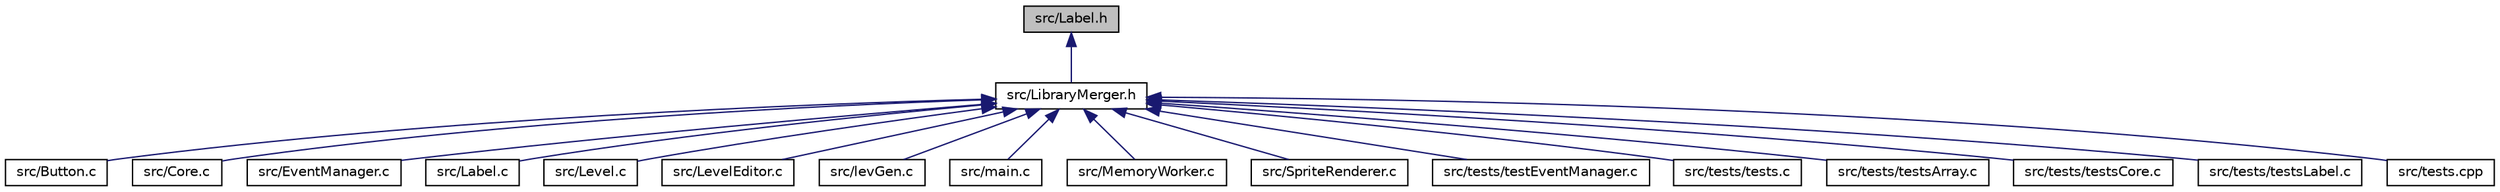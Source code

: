 digraph "src/Label.h"
{
  edge [fontname="Helvetica",fontsize="10",labelfontname="Helvetica",labelfontsize="10"];
  node [fontname="Helvetica",fontsize="10",shape=record];
  Node1 [label="src/Label.h",height=0.2,width=0.4,color="black", fillcolor="grey75", style="filled", fontcolor="black"];
  Node1 -> Node2 [dir="back",color="midnightblue",fontsize="10",style="solid"];
  Node2 [label="src/LibraryMerger.h",height=0.2,width=0.4,color="black", fillcolor="white", style="filled",URL="$_library_merger_8h.html"];
  Node2 -> Node3 [dir="back",color="midnightblue",fontsize="10",style="solid"];
  Node3 [label="src/Button.c",height=0.2,width=0.4,color="black", fillcolor="white", style="filled",URL="$_button_8c.html"];
  Node2 -> Node4 [dir="back",color="midnightblue",fontsize="10",style="solid"];
  Node4 [label="src/Core.c",height=0.2,width=0.4,color="black", fillcolor="white", style="filled",URL="$_core_8c.html"];
  Node2 -> Node5 [dir="back",color="midnightblue",fontsize="10",style="solid"];
  Node5 [label="src/EventManager.c",height=0.2,width=0.4,color="black", fillcolor="white", style="filled",URL="$_event_manager_8c.html"];
  Node2 -> Node6 [dir="back",color="midnightblue",fontsize="10",style="solid"];
  Node6 [label="src/Label.c",height=0.2,width=0.4,color="black", fillcolor="white", style="filled",URL="$_label_8c.html"];
  Node2 -> Node7 [dir="back",color="midnightblue",fontsize="10",style="solid"];
  Node7 [label="src/Level.c",height=0.2,width=0.4,color="black", fillcolor="white", style="filled",URL="$_level_8c.html"];
  Node2 -> Node8 [dir="back",color="midnightblue",fontsize="10",style="solid"];
  Node8 [label="src/LevelEditor.c",height=0.2,width=0.4,color="black", fillcolor="white", style="filled",URL="$_level_editor_8c.html"];
  Node2 -> Node9 [dir="back",color="midnightblue",fontsize="10",style="solid"];
  Node9 [label="src/levGen.c",height=0.2,width=0.4,color="black", fillcolor="white", style="filled",URL="$lev_gen_8c.html"];
  Node2 -> Node10 [dir="back",color="midnightblue",fontsize="10",style="solid"];
  Node10 [label="src/main.c",height=0.2,width=0.4,color="black", fillcolor="white", style="filled",URL="$main_8c.html"];
  Node2 -> Node11 [dir="back",color="midnightblue",fontsize="10",style="solid"];
  Node11 [label="src/MemoryWorker.c",height=0.2,width=0.4,color="black", fillcolor="white", style="filled",URL="$_memory_worker_8c.html"];
  Node2 -> Node12 [dir="back",color="midnightblue",fontsize="10",style="solid"];
  Node12 [label="src/SpriteRenderer.c",height=0.2,width=0.4,color="black", fillcolor="white", style="filled",URL="$_sprite_renderer_8c.html"];
  Node2 -> Node13 [dir="back",color="midnightblue",fontsize="10",style="solid"];
  Node13 [label="src/tests/testEventManager.c",height=0.2,width=0.4,color="black", fillcolor="white", style="filled",URL="$test_event_manager_8c.html"];
  Node2 -> Node14 [dir="back",color="midnightblue",fontsize="10",style="solid"];
  Node14 [label="src/tests/tests.c",height=0.2,width=0.4,color="black", fillcolor="white", style="filled",URL="$tests_8c.html"];
  Node2 -> Node15 [dir="back",color="midnightblue",fontsize="10",style="solid"];
  Node15 [label="src/tests/testsArray.c",height=0.2,width=0.4,color="black", fillcolor="white", style="filled",URL="$tests_array_8c.html"];
  Node2 -> Node16 [dir="back",color="midnightblue",fontsize="10",style="solid"];
  Node16 [label="src/tests/testsCore.c",height=0.2,width=0.4,color="black", fillcolor="white", style="filled",URL="$tests_core_8c.html"];
  Node2 -> Node17 [dir="back",color="midnightblue",fontsize="10",style="solid"];
  Node17 [label="src/tests/testsLabel.c",height=0.2,width=0.4,color="black", fillcolor="white", style="filled",URL="$tests_label_8c.html"];
  Node2 -> Node18 [dir="back",color="midnightblue",fontsize="10",style="solid"];
  Node18 [label="src/tests.cpp",height=0.2,width=0.4,color="black", fillcolor="white", style="filled",URL="$tests_8cpp.html"];
}
